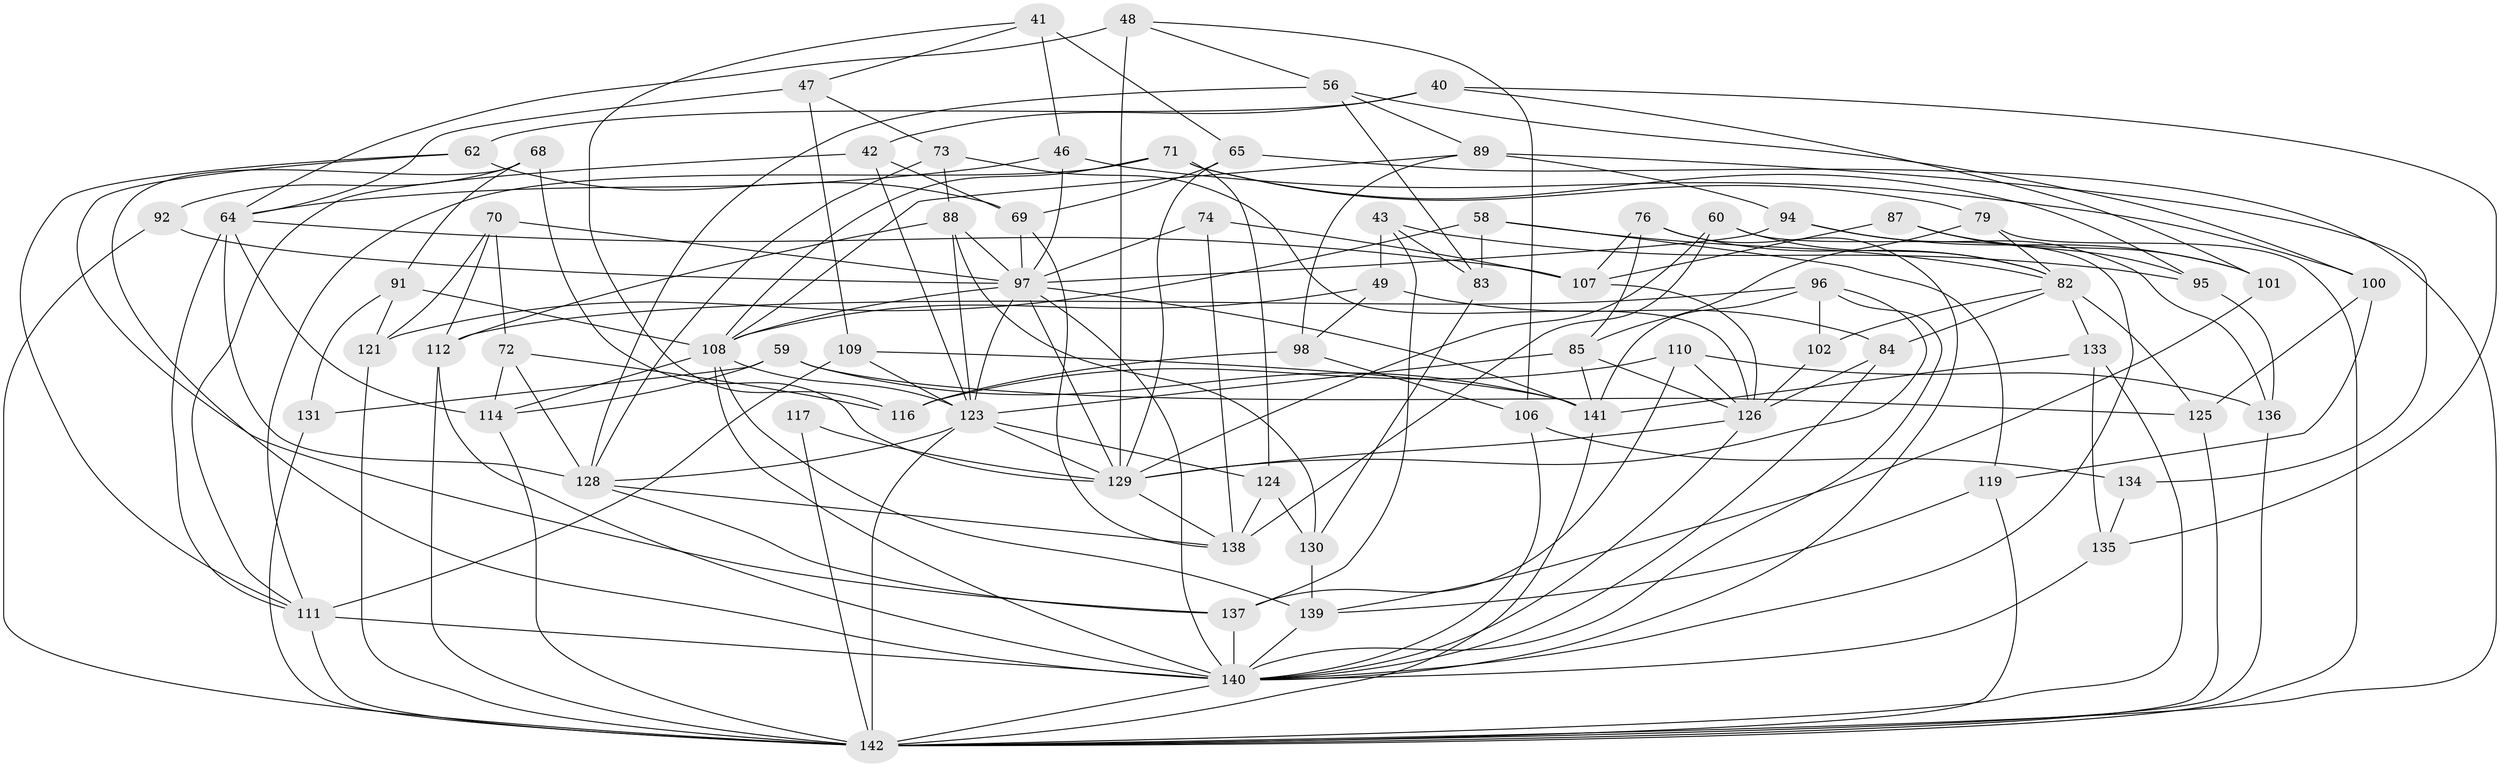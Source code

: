 // original degree distribution, {4: 1.0}
// Generated by graph-tools (version 1.1) at 2025/58/03/09/25 04:58:13]
// undirected, 71 vertices, 179 edges
graph export_dot {
graph [start="1"]
  node [color=gray90,style=filled];
  40;
  41;
  42;
  43;
  46;
  47;
  48;
  49;
  56 [super="+51"];
  58;
  59 [super="+35"];
  60 [super="+25"];
  62;
  64 [super="+2+26"];
  65;
  68;
  69 [super="+52"];
  70;
  71 [super="+55"];
  72;
  73;
  74;
  76;
  79;
  82 [super="+57"];
  83;
  84;
  85 [super="+80"];
  87;
  88 [super="+33"];
  89 [super="+86"];
  91;
  92;
  94;
  95;
  96 [super="+19"];
  97 [super="+29+75+66"];
  98;
  100;
  101;
  102;
  106;
  107 [super="+39"];
  108 [super="+105"];
  109;
  110;
  111 [super="+61+50"];
  112 [super="+18"];
  114 [super="+103"];
  116;
  117;
  119;
  121;
  123 [super="+34+44+118+104"];
  124;
  125;
  126 [super="+21+38+78"];
  128 [super="+8+122"];
  129 [super="+12+28+32"];
  130;
  131;
  133;
  134;
  135;
  136;
  137 [super="+132+115"];
  138 [super="+27+63"];
  139 [super="+93"];
  140 [super="+5+90+120+99"];
  141 [super="+127"];
  142 [super="+77+81"];
  40 -- 42;
  40 -- 101;
  40 -- 135;
  40 -- 62;
  41 -- 65;
  41 -- 47;
  41 -- 116;
  41 -- 46;
  42 -- 69;
  42 -- 111;
  42 -- 123;
  43 -- 83;
  43 -- 95;
  43 -- 49;
  43 -- 137;
  46 -- 100;
  46 -- 64;
  46 -- 97;
  47 -- 73;
  47 -- 109;
  47 -- 64;
  48 -- 64;
  48 -- 106;
  48 -- 56;
  48 -- 129;
  49 -- 98;
  49 -- 84;
  49 -- 108;
  56 -- 89;
  56 -- 128 [weight=2];
  56 -- 83;
  56 -- 100;
  58 -- 121;
  58 -- 83;
  58 -- 119;
  58 -- 82;
  59 -- 131 [weight=2];
  59 -- 114;
  59 -- 125;
  59 -- 141 [weight=2];
  60 -- 140 [weight=2];
  60 -- 129;
  60 -- 138 [weight=2];
  60 -- 82;
  62 -- 137;
  62 -- 111;
  62 -- 69;
  64 -- 107;
  64 -- 114 [weight=2];
  64 -- 128;
  64 -- 111;
  65 -- 69;
  65 -- 129;
  65 -- 142;
  68 -- 91;
  68 -- 92;
  68 -- 129;
  68 -- 140;
  69 -- 97 [weight=2];
  69 -- 138;
  70 -- 97;
  70 -- 112;
  70 -- 121;
  70 -- 72;
  71 -- 79;
  71 -- 124;
  71 -- 95;
  71 -- 108;
  71 -- 111 [weight=2];
  72 -- 116;
  72 -- 114;
  72 -- 128;
  73 -- 88;
  73 -- 128;
  73 -- 126;
  74 -- 107;
  74 -- 97 [weight=2];
  74 -- 138;
  76 -- 85;
  76 -- 107;
  76 -- 140;
  76 -- 82;
  79 -- 85;
  79 -- 82;
  79 -- 142;
  82 -- 133;
  82 -- 125;
  82 -- 84;
  82 -- 102;
  83 -- 130;
  84 -- 140;
  84 -- 126;
  85 -- 126 [weight=2];
  85 -- 141;
  85 -- 123;
  87 -- 101;
  87 -- 107 [weight=2];
  87 -- 95;
  88 -- 112 [weight=2];
  88 -- 130;
  88 -- 97;
  88 -- 123;
  89 -- 134 [weight=2];
  89 -- 98;
  89 -- 94;
  89 -- 108;
  91 -- 108;
  91 -- 121;
  91 -- 131;
  92 -- 97 [weight=2];
  92 -- 142;
  94 -- 101;
  94 -- 136;
  94 -- 97;
  95 -- 136;
  96 -- 102 [weight=2];
  96 -- 112;
  96 -- 129;
  96 -- 140;
  96 -- 141;
  97 -- 129;
  97 -- 108 [weight=3];
  97 -- 140;
  97 -- 141 [weight=2];
  97 -- 123;
  98 -- 106;
  98 -- 116;
  100 -- 125;
  100 -- 119;
  101 -- 139;
  102 -- 126;
  106 -- 140;
  106 -- 134;
  107 -- 126;
  108 -- 139;
  108 -- 140 [weight=2];
  108 -- 114;
  108 -- 123;
  109 -- 141;
  109 -- 111;
  109 -- 123;
  110 -- 116;
  110 -- 136;
  110 -- 137;
  110 -- 126;
  111 -- 142 [weight=2];
  111 -- 140 [weight=4];
  112 -- 140;
  112 -- 142;
  114 -- 142;
  117 -- 129 [weight=2];
  117 -- 142 [weight=2];
  119 -- 139;
  119 -- 142;
  121 -- 142;
  123 -- 128;
  123 -- 129 [weight=2];
  123 -- 124;
  123 -- 142 [weight=2];
  124 -- 130;
  124 -- 138;
  125 -- 142;
  126 -- 140;
  126 -- 129 [weight=2];
  128 -- 137;
  128 -- 138;
  129 -- 138 [weight=2];
  130 -- 139;
  131 -- 142;
  133 -- 141;
  133 -- 135;
  133 -- 142;
  134 -- 135;
  135 -- 140;
  136 -- 142;
  137 -- 140 [weight=4];
  139 -- 140 [weight=2];
  140 -- 142;
  141 -- 142 [weight=2];
}
